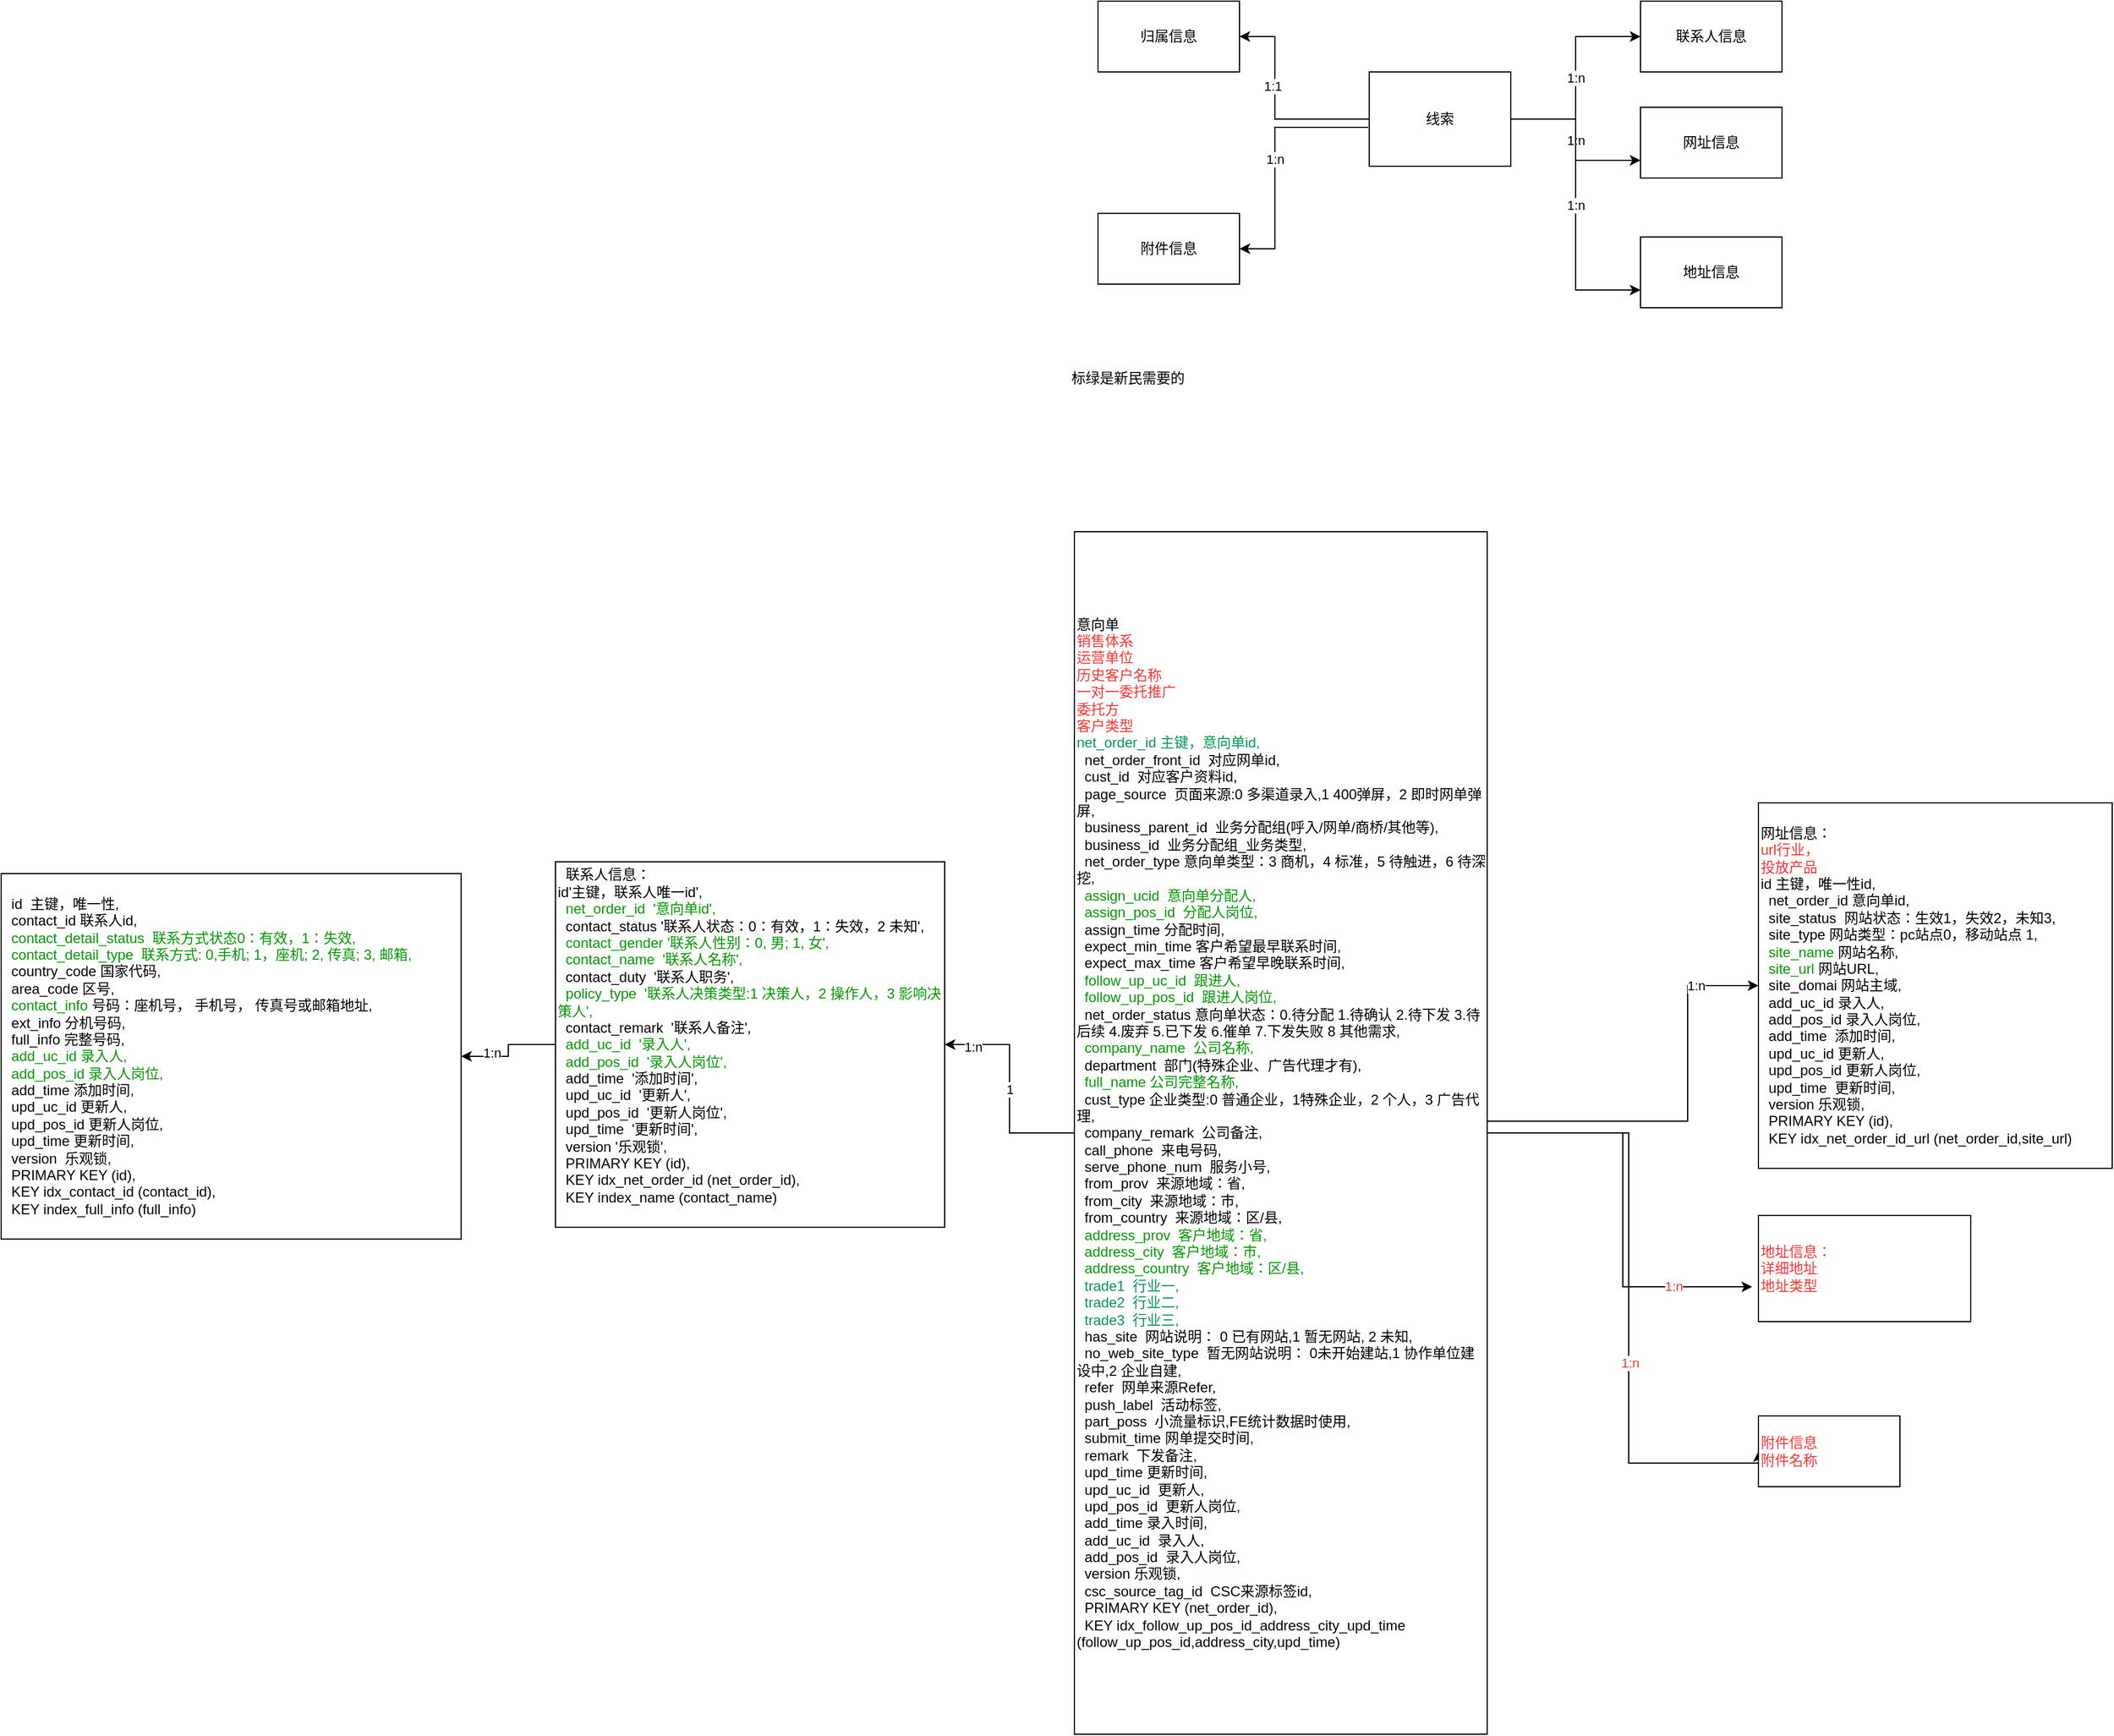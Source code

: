 <mxfile version="17.4.6" type="github">
  <diagram id="RiEa_LIiVjmm5m1EeFZY" name="Page-1">
    <mxGraphModel dx="3599" dy="818" grid="1" gridSize="10" guides="1" tooltips="1" connect="1" arrows="1" fold="1" page="1" pageScale="1" pageWidth="827" pageHeight="1169" math="0" shadow="0">
      <root>
        <mxCell id="0" />
        <mxCell id="1" parent="0" />
        <mxCell id="QIRS6wlmi_d21vc4t-xI-1" value="标绿是新民需要的" style="text;html=1;align=center;verticalAlign=middle;resizable=0;points=[];autosize=1;strokeColor=none;fillColor=none;" vertex="1" parent="1">
          <mxGeometry x="20" y="350" width="110" height="20" as="geometry" />
        </mxCell>
        <mxCell id="QIRS6wlmi_d21vc4t-xI-11" value="1:n" style="edgeStyle=orthogonalEdgeStyle;rounded=0;orthogonalLoop=1;jettySize=auto;html=1;entryX=0;entryY=0.5;entryDx=0;entryDy=0;fontColor=#000000;" edge="1" parent="1" source="QIRS6wlmi_d21vc4t-xI-5" target="QIRS6wlmi_d21vc4t-xI-8">
          <mxGeometry relative="1" as="geometry" />
        </mxCell>
        <mxCell id="QIRS6wlmi_d21vc4t-xI-12" value="1:n" style="edgeStyle=orthogonalEdgeStyle;rounded=0;orthogonalLoop=1;jettySize=auto;html=1;entryX=0;entryY=0.75;entryDx=0;entryDy=0;fontColor=#000000;" edge="1" parent="1" source="QIRS6wlmi_d21vc4t-xI-5" target="QIRS6wlmi_d21vc4t-xI-7">
          <mxGeometry relative="1" as="geometry" />
        </mxCell>
        <mxCell id="QIRS6wlmi_d21vc4t-xI-13" value="&lt;font color=&quot;#000000&quot;&gt;1:n&lt;/font&gt;" style="edgeStyle=orthogonalEdgeStyle;rounded=0;orthogonalLoop=1;jettySize=auto;html=1;entryX=0;entryY=0.75;entryDx=0;entryDy=0;fontColor=#009900;" edge="1" parent="1" source="QIRS6wlmi_d21vc4t-xI-5" target="QIRS6wlmi_d21vc4t-xI-10">
          <mxGeometry relative="1" as="geometry" />
        </mxCell>
        <mxCell id="QIRS6wlmi_d21vc4t-xI-15" value="1:n" style="edgeStyle=orthogonalEdgeStyle;rounded=0;orthogonalLoop=1;jettySize=auto;html=1;exitX=-0.008;exitY=0.588;exitDx=0;exitDy=0;fontColor=#000000;exitPerimeter=0;entryX=1;entryY=0.5;entryDx=0;entryDy=0;" edge="1" parent="1" source="QIRS6wlmi_d21vc4t-xI-5" target="QIRS6wlmi_d21vc4t-xI-14">
          <mxGeometry relative="1" as="geometry">
            <mxPoint x="180" y="220" as="targetPoint" />
            <Array as="points">
              <mxPoint x="200" y="147" />
              <mxPoint x="200" y="250" />
            </Array>
          </mxGeometry>
        </mxCell>
        <mxCell id="QIRS6wlmi_d21vc4t-xI-18" style="edgeStyle=orthogonalEdgeStyle;rounded=0;orthogonalLoop=1;jettySize=auto;html=1;entryX=1;entryY=0.5;entryDx=0;entryDy=0;fontColor=#000000;" edge="1" parent="1" source="QIRS6wlmi_d21vc4t-xI-5" target="QIRS6wlmi_d21vc4t-xI-16">
          <mxGeometry relative="1" as="geometry">
            <Array as="points">
              <mxPoint x="200" y="140" />
              <mxPoint x="200" y="70" />
            </Array>
          </mxGeometry>
        </mxCell>
        <mxCell id="QIRS6wlmi_d21vc4t-xI-20" value="1:1" style="edgeLabel;html=1;align=center;verticalAlign=middle;resizable=0;points=[];fontColor=#000000;" vertex="1" connectable="0" parent="QIRS6wlmi_d21vc4t-xI-18">
          <mxGeometry x="0.2" y="2" relative="1" as="geometry">
            <mxPoint as="offset" />
          </mxGeometry>
        </mxCell>
        <mxCell id="QIRS6wlmi_d21vc4t-xI-5" value="线索" style="rounded=0;whiteSpace=wrap;html=1;" vertex="1" parent="1">
          <mxGeometry x="280" y="100" width="120" height="80" as="geometry" />
        </mxCell>
        <mxCell id="QIRS6wlmi_d21vc4t-xI-27" style="edgeStyle=orthogonalEdgeStyle;rounded=0;orthogonalLoop=1;jettySize=auto;html=1;entryX=-0.029;entryY=0.672;entryDx=0;entryDy=0;entryPerimeter=0;fontColor=#FF3333;" edge="1" parent="1" source="QIRS6wlmi_d21vc4t-xI-6" target="QIRS6wlmi_d21vc4t-xI-26">
          <mxGeometry relative="1" as="geometry" />
        </mxCell>
        <mxCell id="QIRS6wlmi_d21vc4t-xI-28" value="1:n" style="edgeLabel;html=1;align=center;verticalAlign=middle;resizable=0;points=[];fontColor=#FF3333;" vertex="1" connectable="0" parent="QIRS6wlmi_d21vc4t-xI-27">
          <mxGeometry x="0.625" y="1" relative="1" as="geometry">
            <mxPoint as="offset" />
          </mxGeometry>
        </mxCell>
        <mxCell id="QIRS6wlmi_d21vc4t-xI-30" style="edgeStyle=orthogonalEdgeStyle;rounded=0;orthogonalLoop=1;jettySize=auto;html=1;fontColor=#FF3333;entryX=0;entryY=0.5;entryDx=0;entryDy=0;" edge="1" parent="1" source="QIRS6wlmi_d21vc4t-xI-6" target="QIRS6wlmi_d21vc4t-xI-29">
          <mxGeometry relative="1" as="geometry">
            <mxPoint x="560" y="1250" as="targetPoint" />
            <Array as="points">
              <mxPoint x="500" y="1000" />
              <mxPoint x="500" y="1280" />
              <mxPoint x="610" y="1280" />
            </Array>
          </mxGeometry>
        </mxCell>
        <mxCell id="QIRS6wlmi_d21vc4t-xI-31" value="1:n" style="edgeLabel;html=1;align=center;verticalAlign=middle;resizable=0;points=[];fontColor=#FF3333;" vertex="1" connectable="0" parent="QIRS6wlmi_d21vc4t-xI-30">
          <mxGeometry x="0.209" y="1" relative="1" as="geometry">
            <mxPoint as="offset" />
          </mxGeometry>
        </mxCell>
        <mxCell id="QIRS6wlmi_d21vc4t-xI-33" style="edgeStyle=orthogonalEdgeStyle;rounded=0;orthogonalLoop=1;jettySize=auto;html=1;fontColor=#000000;" edge="1" parent="1" source="QIRS6wlmi_d21vc4t-xI-6" target="QIRS6wlmi_d21vc4t-xI-21">
          <mxGeometry relative="1" as="geometry">
            <Array as="points">
              <mxPoint x="550" y="990" />
              <mxPoint x="550" y="875" />
            </Array>
          </mxGeometry>
        </mxCell>
        <mxCell id="QIRS6wlmi_d21vc4t-xI-34" value="1:n" style="edgeLabel;html=1;align=center;verticalAlign=middle;resizable=0;points=[];fontColor=#000000;" vertex="1" connectable="0" parent="QIRS6wlmi_d21vc4t-xI-33">
          <mxGeometry x="0.693" relative="1" as="geometry">
            <mxPoint as="offset" />
          </mxGeometry>
        </mxCell>
        <mxCell id="QIRS6wlmi_d21vc4t-xI-37" value="1" style="edgeStyle=orthogonalEdgeStyle;rounded=0;orthogonalLoop=1;jettySize=auto;html=1;fontColor=#000000;" edge="1" parent="1" source="QIRS6wlmi_d21vc4t-xI-6" target="QIRS6wlmi_d21vc4t-xI-22">
          <mxGeometry relative="1" as="geometry" />
        </mxCell>
        <mxCell id="QIRS6wlmi_d21vc4t-xI-38" value="1:n" style="edgeLabel;html=1;align=center;verticalAlign=middle;resizable=0;points=[];fontColor=#000000;" vertex="1" connectable="0" parent="QIRS6wlmi_d21vc4t-xI-37">
          <mxGeometry x="0.747" y="2" relative="1" as="geometry">
            <mxPoint as="offset" />
          </mxGeometry>
        </mxCell>
        <mxCell id="QIRS6wlmi_d21vc4t-xI-6" value="意向单&lt;br&gt;&lt;div&gt;&lt;font color=&quot;#ff3333&quot;&gt;销售体系&lt;/font&gt;&lt;/div&gt;&lt;div&gt;&lt;font color=&quot;#ff3333&quot;&gt;运营单位&lt;/font&gt;&lt;/div&gt;&lt;div&gt;&lt;font color=&quot;#ff3333&quot;&gt;历史客户名称&lt;/font&gt;&lt;/div&gt;&lt;div&gt;&lt;font color=&quot;#ff3333&quot;&gt;一对一委托推广&lt;/font&gt;&lt;/div&gt;&lt;div&gt;&lt;font color=&quot;#ff3333&quot;&gt;委托方&lt;/font&gt;&lt;/div&gt;&lt;div&gt;&lt;font color=&quot;#ff3333&quot;&gt;客户类型&lt;/font&gt;&lt;/div&gt;&lt;div&gt;&lt;font color=&quot;#00994d&quot;&gt;net_order_id 主键，意向单id,&lt;/font&gt;&lt;/div&gt;&lt;div&gt;&amp;nbsp; net_order_front_id&amp;nbsp; 对应网单id,&lt;/div&gt;&lt;div&gt;&amp;nbsp; cust_id&amp;nbsp; 对应客户资料id,&lt;/div&gt;&lt;div&gt;&amp;nbsp; page_source&amp;nbsp; 页面来源:0 多渠道录入,1 400弹屏，2 即时网单弹屏,&lt;/div&gt;&lt;div&gt;&amp;nbsp; business_parent_id&amp;nbsp; 业务分配组(呼入/网单/商桥/其他等),&lt;/div&gt;&lt;div&gt;&amp;nbsp; business_id&amp;nbsp; 业务分配组_业务类型,&lt;/div&gt;&lt;div&gt;&amp;nbsp; net_order_type 意向单类型：3 商机，4 标准，5 待触进，6 待深挖,&lt;/div&gt;&lt;div&gt;&amp;nbsp; &lt;font color=&quot;#009900&quot;&gt;assign_ucid&amp;nbsp; 意向单分配人,&lt;/font&gt;&lt;/div&gt;&lt;div&gt;&lt;font color=&quot;#009900&quot;&gt;&amp;nbsp; assign_pos_id&amp;nbsp; 分配人岗位,&lt;/font&gt;&lt;/div&gt;&lt;div&gt;&amp;nbsp; assign_time 分配时间,&lt;/div&gt;&lt;div&gt;&amp;nbsp; expect_min_time 客户希望最早联系时间,&lt;/div&gt;&lt;div&gt;&amp;nbsp; expect_max_time 客户希望早晚联系时间,&lt;/div&gt;&lt;div&gt;&amp;nbsp;&lt;font color=&quot;#009900&quot;&gt; follow_up_uc_id&amp;nbsp; 跟进人,&lt;/font&gt;&lt;/div&gt;&lt;div&gt;&lt;font color=&quot;#009900&quot;&gt;&amp;nbsp; follow_up_pos_id&amp;nbsp; 跟进人岗位,&lt;/font&gt;&lt;/div&gt;&lt;div&gt;&lt;font color=&quot;#009900&quot;&gt;&amp;nbsp;&lt;/font&gt; net_order_status 意向单状态：0.待分配 1.待确认 2.待下发 3.待后续 4.废弃 5.已下发 6.催单 7.下发失败 8 其他需求,&lt;/div&gt;&lt;div&gt;&amp;nbsp;&lt;font color=&quot;#009900&quot;&gt; company_name&amp;nbsp; 公司名称,&lt;/font&gt;&lt;/div&gt;&lt;div&gt;&amp;nbsp; department&amp;nbsp; 部门(特殊企业、广告代理才有),&lt;/div&gt;&lt;div&gt;&amp;nbsp; &lt;font color=&quot;#009900&quot;&gt;full_name 公司完整名称,&lt;/font&gt;&lt;/div&gt;&lt;div&gt;&amp;nbsp; cust_type 企业类型:0 普通企业，1特殊企业，2 个人，3 广告代理,&lt;/div&gt;&lt;div&gt;&amp;nbsp; company_remark&amp;nbsp; 公司备注,&lt;/div&gt;&lt;div&gt;&amp;nbsp; call_phone&amp;nbsp; 来电号码,&lt;/div&gt;&lt;div&gt;&amp;nbsp; serve_phone_num&amp;nbsp; 服务小号,&lt;/div&gt;&lt;div&gt;&amp;nbsp; from_prov&amp;nbsp; 来源地域：省,&lt;/div&gt;&lt;div&gt;&amp;nbsp; from_city&amp;nbsp; 来源地域：市,&lt;/div&gt;&lt;div&gt;&amp;nbsp; from_country&amp;nbsp; 来源地域：区/县,&lt;/div&gt;&lt;div&gt;&lt;font color=&quot;#009900&quot;&gt;&amp;nbsp; address_prov&amp;nbsp; 客户地域：省,&lt;/font&gt;&lt;/div&gt;&lt;div&gt;&lt;font color=&quot;#009900&quot;&gt;&amp;nbsp; address_city&amp;nbsp; 客户地域：市,&lt;/font&gt;&lt;/div&gt;&lt;div&gt;&lt;font color=&quot;#009900&quot;&gt;&amp;nbsp; address_country&amp;nbsp; 客户地域：区/县,&lt;/font&gt;&lt;/div&gt;&lt;div&gt;&amp;nbsp;&lt;font color=&quot;#00994d&quot;&gt; trade1&amp;nbsp; 行业一,&lt;/font&gt;&lt;/div&gt;&lt;div&gt;&lt;font color=&quot;#00994d&quot;&gt;&amp;nbsp; trade2&amp;nbsp; 行业二,&lt;/font&gt;&lt;/div&gt;&lt;div&gt;&lt;font color=&quot;#00994d&quot;&gt;&amp;nbsp; trade3&amp;nbsp; 行业三,&lt;/font&gt;&lt;/div&gt;&lt;div&gt;&amp;nbsp; has_site&amp;nbsp; 网站说明： 0 已有网站,1 暂无网站, 2 未知,&lt;/div&gt;&lt;div&gt;&amp;nbsp; no_web_site_type&amp;nbsp; 暂无网站说明： 0未开始建站,1 协作单位建设中,2 企业自建,&lt;/div&gt;&lt;div&gt;&amp;nbsp; refer&amp;nbsp; 网单来源Refer,&lt;/div&gt;&lt;div&gt;&amp;nbsp; push_label&amp;nbsp; 活动标签,&lt;/div&gt;&lt;div&gt;&amp;nbsp; part_poss&amp;nbsp; 小流量标识,FE统计数据时使用,&lt;/div&gt;&lt;div&gt;&amp;nbsp; submit_time 网单提交时间,&lt;/div&gt;&lt;div&gt;&amp;nbsp; remark&amp;nbsp; 下发备注,&lt;/div&gt;&lt;div&gt;&amp;nbsp; upd_time 更新时间,&lt;/div&gt;&lt;div&gt;&amp;nbsp; upd_uc_id&amp;nbsp; 更新人,&lt;/div&gt;&lt;div&gt;&amp;nbsp; upd_pos_id&amp;nbsp; 更新人岗位,&lt;/div&gt;&lt;div&gt;&amp;nbsp; add_time 录入时间,&lt;/div&gt;&lt;div&gt;&amp;nbsp; add_uc_id&amp;nbsp; 录入人,&lt;/div&gt;&lt;div&gt;&amp;nbsp; add_pos_id&amp;nbsp; 录入人岗位,&lt;/div&gt;&lt;div&gt;&amp;nbsp; version 乐观锁,&lt;/div&gt;&lt;div&gt;&amp;nbsp; csc_source_tag_id&amp;nbsp; CSC来源标签id,&lt;/div&gt;&lt;div&gt;&amp;nbsp; PRIMARY KEY (net_order_id),&lt;/div&gt;&lt;div&gt;&amp;nbsp; KEY idx_follow_up_pos_id_address_city_upd_time (follow_up_pos_id,address_city,upd_time)&lt;/div&gt;" style="whiteSpace=wrap;html=1;align=left;" vertex="1" parent="1">
          <mxGeometry x="30" y="490" width="350" height="1020" as="geometry" />
        </mxCell>
        <mxCell id="QIRS6wlmi_d21vc4t-xI-7" value="&lt;font color=&quot;#000000&quot;&gt;网址信息&lt;/font&gt;" style="rounded=0;whiteSpace=wrap;html=1;fontColor=#009900;" vertex="1" parent="1">
          <mxGeometry x="510" y="130" width="120" height="60" as="geometry" />
        </mxCell>
        <mxCell id="QIRS6wlmi_d21vc4t-xI-8" value="联系人信息" style="whiteSpace=wrap;html=1;fontColor=#000000;" vertex="1" parent="1">
          <mxGeometry x="510" y="40" width="120" height="60" as="geometry" />
        </mxCell>
        <mxCell id="QIRS6wlmi_d21vc4t-xI-10" value="地址信息" style="whiteSpace=wrap;html=1;fontColor=#000000;" vertex="1" parent="1">
          <mxGeometry x="510" y="240" width="120" height="60" as="geometry" />
        </mxCell>
        <mxCell id="QIRS6wlmi_d21vc4t-xI-14" value="附件信息" style="whiteSpace=wrap;html=1;fontColor=#000000;" vertex="1" parent="1">
          <mxGeometry x="50" y="220" width="120" height="60" as="geometry" />
        </mxCell>
        <mxCell id="QIRS6wlmi_d21vc4t-xI-16" value="归属信息" style="whiteSpace=wrap;html=1;fontColor=#000000;" vertex="1" parent="1">
          <mxGeometry x="50" y="40" width="120" height="60" as="geometry" />
        </mxCell>
        <mxCell id="QIRS6wlmi_d21vc4t-xI-21" value="网址信息：&lt;br&gt;&lt;font color=&quot;#ff3333&quot;&gt;url行业，&lt;br&gt;投放产品&lt;/font&gt;&lt;br&gt;&lt;div&gt;id 主键，唯一性id,&lt;/div&gt;&lt;div&gt;&amp;nbsp; net_order_id 意向单id,&lt;/div&gt;&lt;div&gt;&amp;nbsp; site_status&amp;nbsp; 网站状态：生效1，失效2，未知3,&lt;/div&gt;&lt;div&gt;&amp;nbsp; site_type 网站类型：pc站点0，移动站点 1,&lt;/div&gt;&lt;div&gt;&amp;nbsp; &lt;font color=&quot;#009900&quot;&gt;site_name &lt;/font&gt;网站名称,&lt;/div&gt;&lt;div&gt;&lt;font color=&quot;#009900&quot;&gt;&amp;nbsp; site_url&lt;/font&gt; 网站URL,&lt;/div&gt;&lt;div&gt;&amp;nbsp; site_domai 网站主域,&lt;/div&gt;&lt;div&gt;&amp;nbsp; add_uc_id 录入人,&lt;/div&gt;&lt;div&gt;&amp;nbsp; add_pos_id 录入人岗位,&lt;/div&gt;&lt;div&gt;&amp;nbsp; add_time&amp;nbsp; 添加时间,&lt;/div&gt;&lt;div&gt;&amp;nbsp; upd_uc_id 更新人,&lt;/div&gt;&lt;div&gt;&amp;nbsp; upd_pos_id 更新人岗位,&lt;/div&gt;&lt;div&gt;&amp;nbsp; upd_time&amp;nbsp; 更新时间,&lt;/div&gt;&lt;div&gt;&amp;nbsp; version 乐观锁,&lt;/div&gt;&lt;div&gt;&amp;nbsp; PRIMARY KEY (id),&lt;/div&gt;&lt;div&gt;&amp;nbsp; KEY idx_net_order_id_url (net_order_id,site_url)&lt;/div&gt;" style="whiteSpace=wrap;html=1;fontColor=#000000;align=left;" vertex="1" parent="1">
          <mxGeometry x="610" y="720" width="300" height="310" as="geometry" />
        </mxCell>
        <mxCell id="QIRS6wlmi_d21vc4t-xI-35" style="edgeStyle=orthogonalEdgeStyle;rounded=0;orthogonalLoop=1;jettySize=auto;html=1;fontColor=#000000;" edge="1" parent="1" source="QIRS6wlmi_d21vc4t-xI-22" target="QIRS6wlmi_d21vc4t-xI-23">
          <mxGeometry relative="1" as="geometry" />
        </mxCell>
        <mxCell id="QIRS6wlmi_d21vc4t-xI-36" value="1:n" style="edgeLabel;html=1;align=center;verticalAlign=middle;resizable=0;points=[];fontColor=#000000;" vertex="1" connectable="0" parent="QIRS6wlmi_d21vc4t-xI-35">
          <mxGeometry x="0.427" y="-3" relative="1" as="geometry">
            <mxPoint as="offset" />
          </mxGeometry>
        </mxCell>
        <mxCell id="QIRS6wlmi_d21vc4t-xI-22" value="&lt;div&gt;&lt;font color=&quot;#000000&quot;&gt;&amp;nbsp; 联系人信息：&lt;/font&gt;&lt;/div&gt;&lt;div&gt;&lt;font color=&quot;#000000&quot;&gt;id&#39;主键，联系人唯一id&#39;,&lt;/font&gt;&lt;/div&gt;&lt;div&gt;&lt;font color=&quot;#000000&quot;&gt;&amp;nbsp; &lt;/font&gt;&lt;font color=&quot;#009900&quot;&gt;net_order_id&amp;nbsp; &#39;意向单id&#39;,&lt;/font&gt;&lt;/div&gt;&lt;div&gt;&lt;font color=&quot;#000000&quot;&gt;&amp;nbsp; contact_status &#39;联系人状态：0：有效，1：失效，2 未知&#39;,&lt;/font&gt;&lt;/div&gt;&lt;div&gt;&lt;font color=&quot;#009900&quot;&gt;&amp;nbsp; contact_gender &#39;联系人性别：0, 男; 1, 女&#39;,&lt;/font&gt;&lt;/div&gt;&lt;div&gt;&lt;font color=&quot;#009900&quot;&gt;&amp;nbsp; contact_name&amp;nbsp; &#39;联系人名称&#39;,&lt;/font&gt;&lt;/div&gt;&lt;div&gt;&lt;font color=&quot;#000000&quot;&gt;&amp;nbsp; contact_duty&amp;nbsp; &#39;联系人职务&#39;,&lt;/font&gt;&lt;/div&gt;&lt;div&gt;&lt;font color=&quot;#009900&quot;&gt;&amp;nbsp; policy_type&amp;nbsp; &#39;联系人决策类型:1 决策人，2 操作人，3 影响决策人&#39;,&lt;/font&gt;&lt;/div&gt;&lt;div&gt;&lt;font color=&quot;#000000&quot;&gt;&amp;nbsp; contact_remark&amp;nbsp; &#39;联系人备注&#39;,&lt;/font&gt;&lt;/div&gt;&lt;div&gt;&lt;font color=&quot;#009900&quot;&gt;&amp;nbsp; add_uc_id&amp;nbsp; &#39;录入人&#39;,&lt;/font&gt;&lt;/div&gt;&lt;div&gt;&lt;font color=&quot;#009900&quot;&gt;&amp;nbsp; add_pos_id&amp;nbsp; &#39;录入人岗位&#39;,&lt;/font&gt;&lt;/div&gt;&lt;div&gt;&lt;font color=&quot;#000000&quot;&gt;&amp;nbsp; add_time&amp;nbsp; &#39;添加时间&#39;,&lt;/font&gt;&lt;/div&gt;&lt;div&gt;&lt;font color=&quot;#000000&quot;&gt;&amp;nbsp; upd_uc_id&amp;nbsp; &#39;更新人&#39;,&lt;/font&gt;&lt;/div&gt;&lt;div&gt;&lt;font color=&quot;#000000&quot;&gt;&amp;nbsp; upd_pos_id&amp;nbsp; &#39;更新人岗位&#39;,&lt;/font&gt;&lt;/div&gt;&lt;div&gt;&lt;font color=&quot;#000000&quot;&gt;&amp;nbsp; upd_time&amp;nbsp; &#39;更新时间&#39;,&lt;/font&gt;&lt;/div&gt;&lt;div&gt;&lt;font color=&quot;#000000&quot;&gt;&amp;nbsp; version &#39;乐观锁&#39;,&lt;/font&gt;&lt;/div&gt;&lt;div&gt;&lt;font color=&quot;#000000&quot;&gt;&amp;nbsp; PRIMARY KEY (id),&lt;/font&gt;&lt;/div&gt;&lt;div&gt;&lt;font color=&quot;#000000&quot;&gt;&amp;nbsp; KEY idx_net_order_id (net_order_id),&lt;/font&gt;&lt;/div&gt;&lt;div&gt;&lt;font color=&quot;#000000&quot;&gt;&amp;nbsp; KEY index_name (contact_name)&lt;/font&gt;&lt;/div&gt;&lt;div&gt;&lt;br&gt;&lt;/div&gt;" style="whiteSpace=wrap;html=1;fontColor=#FF3333;align=left;" vertex="1" parent="1">
          <mxGeometry x="-410" y="770" width="330" height="310" as="geometry" />
        </mxCell>
        <mxCell id="QIRS6wlmi_d21vc4t-xI-23" value="&lt;div&gt;&amp;nbsp; id&amp;nbsp; 主键，唯一性,&lt;/div&gt;&lt;div&gt;&amp;nbsp; contact_id 联系人id,&lt;/div&gt;&lt;div&gt;&amp;nbsp;&lt;font color=&quot;#009900&quot;&gt; contact_detail_status&amp;nbsp; 联系方式状态0：有效，1：失效,&lt;/font&gt;&lt;/div&gt;&lt;div&gt;&lt;font color=&quot;#009900&quot;&gt;&amp;nbsp; contact_detail_type&amp;nbsp; 联系方式: 0,手机; 1，座机; 2, 传真; 3, 邮箱,&lt;/font&gt;&lt;/div&gt;&lt;div&gt;&amp;nbsp; country_code 国家代码,&lt;/div&gt;&lt;div&gt;&amp;nbsp; area_code 区号,&lt;/div&gt;&lt;div&gt;&lt;font color=&quot;#009900&quot;&gt;&amp;nbsp; contact_info &lt;/font&gt;号码：座机号， 手机号， 传真号或邮箱地址,&lt;/div&gt;&lt;div&gt;&amp;nbsp; ext_info 分机号码,&lt;/div&gt;&lt;div&gt;&amp;nbsp; full_info 完整号码,&lt;/div&gt;&lt;div&gt;&lt;font color=&quot;#009900&quot;&gt;&amp;nbsp; add_uc_id 录入人,&lt;/font&gt;&lt;/div&gt;&lt;div&gt;&lt;font color=&quot;#009900&quot;&gt;&amp;nbsp; add_pos_id 录入人岗位,&lt;/font&gt;&lt;/div&gt;&lt;div&gt;&amp;nbsp; add_time 添加时间,&lt;/div&gt;&lt;div&gt;&amp;nbsp; upd_uc_id 更新人,&lt;/div&gt;&lt;div&gt;&amp;nbsp; upd_pos_id 更新人岗位,&lt;/div&gt;&lt;div&gt;&amp;nbsp; upd_time 更新时间,&lt;/div&gt;&lt;div&gt;&amp;nbsp; version&amp;nbsp; 乐观锁,&lt;/div&gt;&lt;div&gt;&amp;nbsp; PRIMARY KEY (id),&lt;/div&gt;&lt;div&gt;&amp;nbsp; KEY idx_contact_id (contact_id),&lt;/div&gt;&lt;div&gt;&amp;nbsp; KEY index_full_info (full_info)&lt;/div&gt;" style="whiteSpace=wrap;html=1;fontColor=#000000;align=left;" vertex="1" parent="1">
          <mxGeometry x="-880" y="780" width="390" height="310" as="geometry" />
        </mxCell>
        <mxCell id="QIRS6wlmi_d21vc4t-xI-26" value="&lt;div&gt;&lt;span style=&quot;color: rgb(255 , 51 , 51)&quot;&gt;地址信息：&lt;/span&gt;&lt;/div&gt;&lt;font color=&quot;#ff3333&quot;&gt;&lt;div&gt;&lt;span&gt;详细地址&lt;/span&gt;&lt;/div&gt;&lt;div&gt;&lt;span&gt;地址类型&lt;/span&gt;&lt;/div&gt;&lt;/font&gt;" style="whiteSpace=wrap;html=1;fontColor=#009900;align=left;" vertex="1" parent="1">
          <mxGeometry x="610" y="1070" width="180" height="90" as="geometry" />
        </mxCell>
        <mxCell id="QIRS6wlmi_d21vc4t-xI-29" value="附件信息&lt;br&gt;&lt;div&gt;&lt;span&gt;附件名称&lt;/span&gt;&lt;/div&gt;" style="whiteSpace=wrap;html=1;fontColor=#FF3333;align=left;" vertex="1" parent="1">
          <mxGeometry x="610" y="1240" width="120" height="60" as="geometry" />
        </mxCell>
      </root>
    </mxGraphModel>
  </diagram>
</mxfile>
